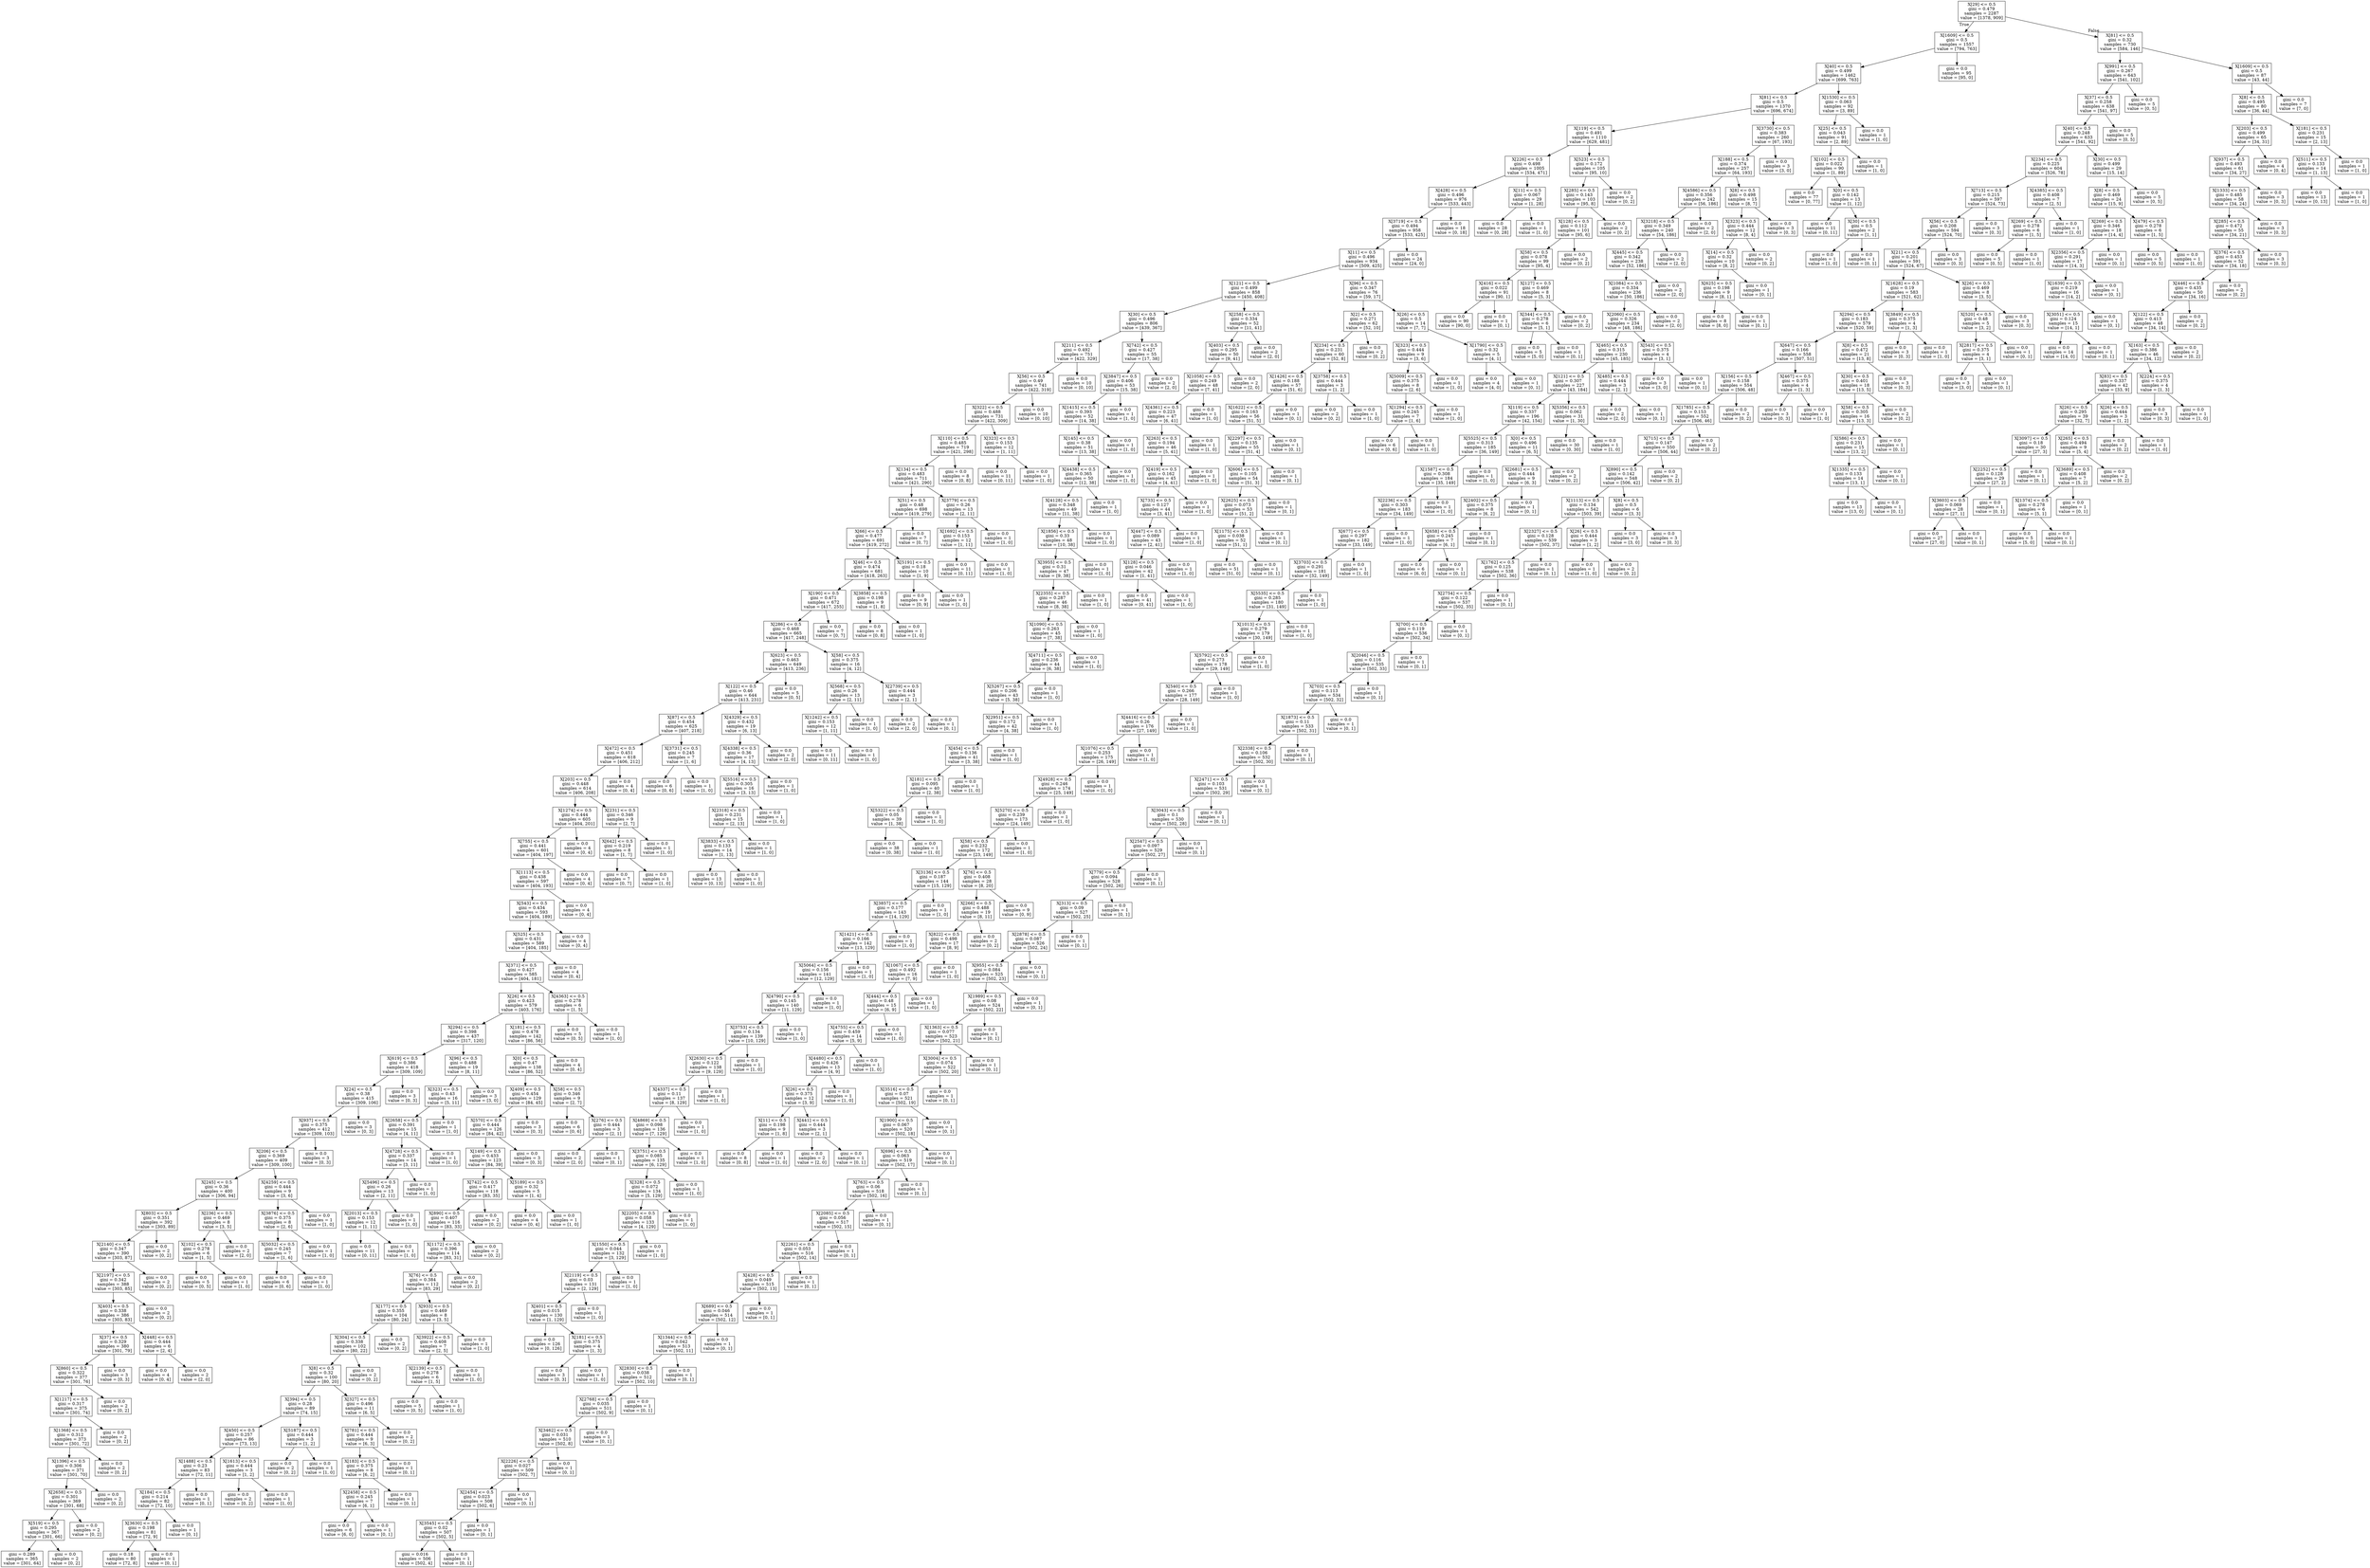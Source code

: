 digraph Tree {
node [shape=box] ;
0 [label="X[29] <= 0.5\ngini = 0.479\nsamples = 2287\nvalue = [1378, 909]"] ;
1 [label="X[1609] <= 0.5\ngini = 0.5\nsamples = 1557\nvalue = [794, 763]"] ;
0 -> 1 [labeldistance=2.5, labelangle=45, headlabel="True"] ;
2 [label="X[40] <= 0.5\ngini = 0.499\nsamples = 1462\nvalue = [699, 763]"] ;
1 -> 2 ;
3 [label="X[81] <= 0.5\ngini = 0.5\nsamples = 1370\nvalue = [696, 674]"] ;
2 -> 3 ;
4 [label="X[119] <= 0.5\ngini = 0.491\nsamples = 1110\nvalue = [629, 481]"] ;
3 -> 4 ;
5 [label="X[226] <= 0.5\ngini = 0.498\nsamples = 1005\nvalue = [534, 471]"] ;
4 -> 5 ;
6 [label="X[428] <= 0.5\ngini = 0.496\nsamples = 976\nvalue = [533, 443]"] ;
5 -> 6 ;
7 [label="X[3719] <= 0.5\ngini = 0.494\nsamples = 958\nvalue = [533, 425]"] ;
6 -> 7 ;
8 [label="X[11] <= 0.5\ngini = 0.496\nsamples = 934\nvalue = [509, 425]"] ;
7 -> 8 ;
9 [label="X[121] <= 0.5\ngini = 0.499\nsamples = 858\nvalue = [450, 408]"] ;
8 -> 9 ;
10 [label="X[30] <= 0.5\ngini = 0.496\nsamples = 806\nvalue = [439, 367]"] ;
9 -> 10 ;
11 [label="X[211] <= 0.5\ngini = 0.492\nsamples = 751\nvalue = [422, 329]"] ;
10 -> 11 ;
12 [label="X[56] <= 0.5\ngini = 0.49\nsamples = 741\nvalue = [422, 319]"] ;
11 -> 12 ;
13 [label="X[322] <= 0.5\ngini = 0.488\nsamples = 731\nvalue = [422, 309]"] ;
12 -> 13 ;
14 [label="X[110] <= 0.5\ngini = 0.485\nsamples = 719\nvalue = [421, 298]"] ;
13 -> 14 ;
15 [label="X[134] <= 0.5\ngini = 0.483\nsamples = 711\nvalue = [421, 290]"] ;
14 -> 15 ;
16 [label="X[51] <= 0.5\ngini = 0.48\nsamples = 698\nvalue = [419, 279]"] ;
15 -> 16 ;
17 [label="X[66] <= 0.5\ngini = 0.477\nsamples = 691\nvalue = [419, 272]"] ;
16 -> 17 ;
18 [label="X[46] <= 0.5\ngini = 0.474\nsamples = 681\nvalue = [418, 263]"] ;
17 -> 18 ;
19 [label="X[190] <= 0.5\ngini = 0.471\nsamples = 672\nvalue = [417, 255]"] ;
18 -> 19 ;
20 [label="X[286] <= 0.5\ngini = 0.468\nsamples = 665\nvalue = [417, 248]"] ;
19 -> 20 ;
21 [label="X[623] <= 0.5\ngini = 0.463\nsamples = 649\nvalue = [413, 236]"] ;
20 -> 21 ;
22 [label="X[122] <= 0.5\ngini = 0.46\nsamples = 644\nvalue = [413, 231]"] ;
21 -> 22 ;
23 [label="X[87] <= 0.5\ngini = 0.454\nsamples = 625\nvalue = [407, 218]"] ;
22 -> 23 ;
24 [label="X[472] <= 0.5\ngini = 0.451\nsamples = 618\nvalue = [406, 212]"] ;
23 -> 24 ;
25 [label="X[203] <= 0.5\ngini = 0.448\nsamples = 614\nvalue = [406, 208]"] ;
24 -> 25 ;
26 [label="X[1274] <= 0.5\ngini = 0.444\nsamples = 605\nvalue = [404, 201]"] ;
25 -> 26 ;
27 [label="X[755] <= 0.5\ngini = 0.441\nsamples = 601\nvalue = [404, 197]"] ;
26 -> 27 ;
28 [label="X[1113] <= 0.5\ngini = 0.438\nsamples = 597\nvalue = [404, 193]"] ;
27 -> 28 ;
29 [label="X[543] <= 0.5\ngini = 0.434\nsamples = 593\nvalue = [404, 189]"] ;
28 -> 29 ;
30 [label="X[525] <= 0.5\ngini = 0.431\nsamples = 589\nvalue = [404, 185]"] ;
29 -> 30 ;
31 [label="X[371] <= 0.5\ngini = 0.427\nsamples = 585\nvalue = [404, 181]"] ;
30 -> 31 ;
32 [label="X[26] <= 0.5\ngini = 0.423\nsamples = 579\nvalue = [403, 176]"] ;
31 -> 32 ;
33 [label="X[294] <= 0.5\ngini = 0.398\nsamples = 437\nvalue = [317, 120]"] ;
32 -> 33 ;
34 [label="X[619] <= 0.5\ngini = 0.386\nsamples = 418\nvalue = [309, 109]"] ;
33 -> 34 ;
35 [label="X[24] <= 0.5\ngini = 0.38\nsamples = 415\nvalue = [309, 106]"] ;
34 -> 35 ;
36 [label="X[937] <= 0.5\ngini = 0.375\nsamples = 412\nvalue = [309, 103]"] ;
35 -> 36 ;
37 [label="X[206] <= 0.5\ngini = 0.369\nsamples = 409\nvalue = [309, 100]"] ;
36 -> 37 ;
38 [label="X[245] <= 0.5\ngini = 0.36\nsamples = 400\nvalue = [306, 94]"] ;
37 -> 38 ;
39 [label="X[803] <= 0.5\ngini = 0.351\nsamples = 392\nvalue = [303, 89]"] ;
38 -> 39 ;
40 [label="X[2140] <= 0.5\ngini = 0.347\nsamples = 390\nvalue = [303, 87]"] ;
39 -> 40 ;
41 [label="X[2197] <= 0.5\ngini = 0.342\nsamples = 388\nvalue = [303, 85]"] ;
40 -> 41 ;
42 [label="X[403] <= 0.5\ngini = 0.338\nsamples = 386\nvalue = [303, 83]"] ;
41 -> 42 ;
43 [label="X[37] <= 0.5\ngini = 0.329\nsamples = 380\nvalue = [301, 79]"] ;
42 -> 43 ;
44 [label="X[860] <= 0.5\ngini = 0.322\nsamples = 377\nvalue = [301, 76]"] ;
43 -> 44 ;
45 [label="X[1217] <= 0.5\ngini = 0.317\nsamples = 375\nvalue = [301, 74]"] ;
44 -> 45 ;
46 [label="X[1368] <= 0.5\ngini = 0.312\nsamples = 373\nvalue = [301, 72]"] ;
45 -> 46 ;
47 [label="X[1396] <= 0.5\ngini = 0.306\nsamples = 371\nvalue = [301, 70]"] ;
46 -> 47 ;
48 [label="X[2658] <= 0.5\ngini = 0.301\nsamples = 369\nvalue = [301, 68]"] ;
47 -> 48 ;
49 [label="X[519] <= 0.5\ngini = 0.295\nsamples = 367\nvalue = [301, 66]"] ;
48 -> 49 ;
50 [label="gini = 0.289\nsamples = 365\nvalue = [301, 64]"] ;
49 -> 50 ;
51 [label="gini = 0.0\nsamples = 2\nvalue = [0, 2]"] ;
49 -> 51 ;
52 [label="gini = 0.0\nsamples = 2\nvalue = [0, 2]"] ;
48 -> 52 ;
53 [label="gini = 0.0\nsamples = 2\nvalue = [0, 2]"] ;
47 -> 53 ;
54 [label="gini = 0.0\nsamples = 2\nvalue = [0, 2]"] ;
46 -> 54 ;
55 [label="gini = 0.0\nsamples = 2\nvalue = [0, 2]"] ;
45 -> 55 ;
56 [label="gini = 0.0\nsamples = 2\nvalue = [0, 2]"] ;
44 -> 56 ;
57 [label="gini = 0.0\nsamples = 3\nvalue = [0, 3]"] ;
43 -> 57 ;
58 [label="X[448] <= 0.5\ngini = 0.444\nsamples = 6\nvalue = [2, 4]"] ;
42 -> 58 ;
59 [label="gini = 0.0\nsamples = 4\nvalue = [0, 4]"] ;
58 -> 59 ;
60 [label="gini = 0.0\nsamples = 2\nvalue = [2, 0]"] ;
58 -> 60 ;
61 [label="gini = 0.0\nsamples = 2\nvalue = [0, 2]"] ;
41 -> 61 ;
62 [label="gini = 0.0\nsamples = 2\nvalue = [0, 2]"] ;
40 -> 62 ;
63 [label="gini = 0.0\nsamples = 2\nvalue = [0, 2]"] ;
39 -> 63 ;
64 [label="X[236] <= 0.5\ngini = 0.469\nsamples = 8\nvalue = [3, 5]"] ;
38 -> 64 ;
65 [label="X[102] <= 0.5\ngini = 0.278\nsamples = 6\nvalue = [1, 5]"] ;
64 -> 65 ;
66 [label="gini = 0.0\nsamples = 5\nvalue = [0, 5]"] ;
65 -> 66 ;
67 [label="gini = 0.0\nsamples = 1\nvalue = [1, 0]"] ;
65 -> 67 ;
68 [label="gini = 0.0\nsamples = 2\nvalue = [2, 0]"] ;
64 -> 68 ;
69 [label="X[4259] <= 0.5\ngini = 0.444\nsamples = 9\nvalue = [3, 6]"] ;
37 -> 69 ;
70 [label="X[3876] <= 0.5\ngini = 0.375\nsamples = 8\nvalue = [2, 6]"] ;
69 -> 70 ;
71 [label="X[5032] <= 0.5\ngini = 0.245\nsamples = 7\nvalue = [1, 6]"] ;
70 -> 71 ;
72 [label="gini = 0.0\nsamples = 6\nvalue = [0, 6]"] ;
71 -> 72 ;
73 [label="gini = 0.0\nsamples = 1\nvalue = [1, 0]"] ;
71 -> 73 ;
74 [label="gini = 0.0\nsamples = 1\nvalue = [1, 0]"] ;
70 -> 74 ;
75 [label="gini = 0.0\nsamples = 1\nvalue = [1, 0]"] ;
69 -> 75 ;
76 [label="gini = 0.0\nsamples = 3\nvalue = [0, 3]"] ;
36 -> 76 ;
77 [label="gini = 0.0\nsamples = 3\nvalue = [0, 3]"] ;
35 -> 77 ;
78 [label="gini = 0.0\nsamples = 3\nvalue = [0, 3]"] ;
34 -> 78 ;
79 [label="X[96] <= 0.5\ngini = 0.488\nsamples = 19\nvalue = [8, 11]"] ;
33 -> 79 ;
80 [label="X[323] <= 0.5\ngini = 0.43\nsamples = 16\nvalue = [5, 11]"] ;
79 -> 80 ;
81 [label="X[2658] <= 0.5\ngini = 0.391\nsamples = 15\nvalue = [4, 11]"] ;
80 -> 81 ;
82 [label="X[4728] <= 0.5\ngini = 0.337\nsamples = 14\nvalue = [3, 11]"] ;
81 -> 82 ;
83 [label="X[5496] <= 0.5\ngini = 0.26\nsamples = 13\nvalue = [2, 11]"] ;
82 -> 83 ;
84 [label="X[2013] <= 0.5\ngini = 0.153\nsamples = 12\nvalue = [1, 11]"] ;
83 -> 84 ;
85 [label="gini = 0.0\nsamples = 11\nvalue = [0, 11]"] ;
84 -> 85 ;
86 [label="gini = 0.0\nsamples = 1\nvalue = [1, 0]"] ;
84 -> 86 ;
87 [label="gini = 0.0\nsamples = 1\nvalue = [1, 0]"] ;
83 -> 87 ;
88 [label="gini = 0.0\nsamples = 1\nvalue = [1, 0]"] ;
82 -> 88 ;
89 [label="gini = 0.0\nsamples = 1\nvalue = [1, 0]"] ;
81 -> 89 ;
90 [label="gini = 0.0\nsamples = 1\nvalue = [1, 0]"] ;
80 -> 90 ;
91 [label="gini = 0.0\nsamples = 3\nvalue = [3, 0]"] ;
79 -> 91 ;
92 [label="X[181] <= 0.5\ngini = 0.478\nsamples = 142\nvalue = [86, 56]"] ;
32 -> 92 ;
93 [label="X[0] <= 0.5\ngini = 0.47\nsamples = 138\nvalue = [86, 52]"] ;
92 -> 93 ;
94 [label="X[409] <= 0.5\ngini = 0.454\nsamples = 129\nvalue = [84, 45]"] ;
93 -> 94 ;
95 [label="X[570] <= 0.5\ngini = 0.444\nsamples = 126\nvalue = [84, 42]"] ;
94 -> 95 ;
96 [label="X[149] <= 0.5\ngini = 0.433\nsamples = 123\nvalue = [84, 39]"] ;
95 -> 96 ;
97 [label="X[742] <= 0.5\ngini = 0.417\nsamples = 118\nvalue = [83, 35]"] ;
96 -> 97 ;
98 [label="X[890] <= 0.5\ngini = 0.407\nsamples = 116\nvalue = [83, 33]"] ;
97 -> 98 ;
99 [label="X[1172] <= 0.5\ngini = 0.396\nsamples = 114\nvalue = [83, 31]"] ;
98 -> 99 ;
100 [label="X[76] <= 0.5\ngini = 0.384\nsamples = 112\nvalue = [83, 29]"] ;
99 -> 100 ;
101 [label="X[177] <= 0.5\ngini = 0.355\nsamples = 104\nvalue = [80, 24]"] ;
100 -> 101 ;
102 [label="X[304] <= 0.5\ngini = 0.338\nsamples = 102\nvalue = [80, 22]"] ;
101 -> 102 ;
103 [label="X[8] <= 0.5\ngini = 0.32\nsamples = 100\nvalue = [80, 20]"] ;
102 -> 103 ;
104 [label="X[394] <= 0.5\ngini = 0.28\nsamples = 89\nvalue = [74, 15]"] ;
103 -> 104 ;
105 [label="X[450] <= 0.5\ngini = 0.257\nsamples = 86\nvalue = [73, 13]"] ;
104 -> 105 ;
106 [label="X[1488] <= 0.5\ngini = 0.23\nsamples = 83\nvalue = [72, 11]"] ;
105 -> 106 ;
107 [label="X[184] <= 0.5\ngini = 0.214\nsamples = 82\nvalue = [72, 10]"] ;
106 -> 107 ;
108 [label="X[3630] <= 0.5\ngini = 0.198\nsamples = 81\nvalue = [72, 9]"] ;
107 -> 108 ;
109 [label="gini = 0.18\nsamples = 80\nvalue = [72, 8]"] ;
108 -> 109 ;
110 [label="gini = 0.0\nsamples = 1\nvalue = [0, 1]"] ;
108 -> 110 ;
111 [label="gini = 0.0\nsamples = 1\nvalue = [0, 1]"] ;
107 -> 111 ;
112 [label="gini = 0.0\nsamples = 1\nvalue = [0, 1]"] ;
106 -> 112 ;
113 [label="X[1613] <= 0.5\ngini = 0.444\nsamples = 3\nvalue = [1, 2]"] ;
105 -> 113 ;
114 [label="gini = 0.0\nsamples = 2\nvalue = [0, 2]"] ;
113 -> 114 ;
115 [label="gini = 0.0\nsamples = 1\nvalue = [1, 0]"] ;
113 -> 115 ;
116 [label="X[5187] <= 0.5\ngini = 0.444\nsamples = 3\nvalue = [1, 2]"] ;
104 -> 116 ;
117 [label="gini = 0.0\nsamples = 2\nvalue = [0, 2]"] ;
116 -> 117 ;
118 [label="gini = 0.0\nsamples = 1\nvalue = [1, 0]"] ;
116 -> 118 ;
119 [label="X[327] <= 0.5\ngini = 0.496\nsamples = 11\nvalue = [6, 5]"] ;
103 -> 119 ;
120 [label="X[781] <= 0.5\ngini = 0.444\nsamples = 9\nvalue = [6, 3]"] ;
119 -> 120 ;
121 [label="X[183] <= 0.5\ngini = 0.375\nsamples = 8\nvalue = [6, 2]"] ;
120 -> 121 ;
122 [label="X[2458] <= 0.5\ngini = 0.245\nsamples = 7\nvalue = [6, 1]"] ;
121 -> 122 ;
123 [label="gini = 0.0\nsamples = 6\nvalue = [6, 0]"] ;
122 -> 123 ;
124 [label="gini = 0.0\nsamples = 1\nvalue = [0, 1]"] ;
122 -> 124 ;
125 [label="gini = 0.0\nsamples = 1\nvalue = [0, 1]"] ;
121 -> 125 ;
126 [label="gini = 0.0\nsamples = 1\nvalue = [0, 1]"] ;
120 -> 126 ;
127 [label="gini = 0.0\nsamples = 2\nvalue = [0, 2]"] ;
119 -> 127 ;
128 [label="gini = 0.0\nsamples = 2\nvalue = [0, 2]"] ;
102 -> 128 ;
129 [label="gini = 0.0\nsamples = 2\nvalue = [0, 2]"] ;
101 -> 129 ;
130 [label="X[933] <= 0.5\ngini = 0.469\nsamples = 8\nvalue = [3, 5]"] ;
100 -> 130 ;
131 [label="X[3922] <= 0.5\ngini = 0.408\nsamples = 7\nvalue = [2, 5]"] ;
130 -> 131 ;
132 [label="X[2139] <= 0.5\ngini = 0.278\nsamples = 6\nvalue = [1, 5]"] ;
131 -> 132 ;
133 [label="gini = 0.0\nsamples = 5\nvalue = [0, 5]"] ;
132 -> 133 ;
134 [label="gini = 0.0\nsamples = 1\nvalue = [1, 0]"] ;
132 -> 134 ;
135 [label="gini = 0.0\nsamples = 1\nvalue = [1, 0]"] ;
131 -> 135 ;
136 [label="gini = 0.0\nsamples = 1\nvalue = [1, 0]"] ;
130 -> 136 ;
137 [label="gini = 0.0\nsamples = 2\nvalue = [0, 2]"] ;
99 -> 137 ;
138 [label="gini = 0.0\nsamples = 2\nvalue = [0, 2]"] ;
98 -> 138 ;
139 [label="gini = 0.0\nsamples = 2\nvalue = [0, 2]"] ;
97 -> 139 ;
140 [label="X[5189] <= 0.5\ngini = 0.32\nsamples = 5\nvalue = [1, 4]"] ;
96 -> 140 ;
141 [label="gini = 0.0\nsamples = 4\nvalue = [0, 4]"] ;
140 -> 141 ;
142 [label="gini = 0.0\nsamples = 1\nvalue = [1, 0]"] ;
140 -> 142 ;
143 [label="gini = 0.0\nsamples = 3\nvalue = [0, 3]"] ;
95 -> 143 ;
144 [label="gini = 0.0\nsamples = 3\nvalue = [0, 3]"] ;
94 -> 144 ;
145 [label="X[58] <= 0.5\ngini = 0.346\nsamples = 9\nvalue = [2, 7]"] ;
93 -> 145 ;
146 [label="gini = 0.0\nsamples = 6\nvalue = [0, 6]"] ;
145 -> 146 ;
147 [label="X[276] <= 0.5\ngini = 0.444\nsamples = 3\nvalue = [2, 1]"] ;
145 -> 147 ;
148 [label="gini = 0.0\nsamples = 2\nvalue = [2, 0]"] ;
147 -> 148 ;
149 [label="gini = 0.0\nsamples = 1\nvalue = [0, 1]"] ;
147 -> 149 ;
150 [label="gini = 0.0\nsamples = 4\nvalue = [0, 4]"] ;
92 -> 150 ;
151 [label="X[4363] <= 0.5\ngini = 0.278\nsamples = 6\nvalue = [1, 5]"] ;
31 -> 151 ;
152 [label="gini = 0.0\nsamples = 5\nvalue = [0, 5]"] ;
151 -> 152 ;
153 [label="gini = 0.0\nsamples = 1\nvalue = [1, 0]"] ;
151 -> 153 ;
154 [label="gini = 0.0\nsamples = 4\nvalue = [0, 4]"] ;
30 -> 154 ;
155 [label="gini = 0.0\nsamples = 4\nvalue = [0, 4]"] ;
29 -> 155 ;
156 [label="gini = 0.0\nsamples = 4\nvalue = [0, 4]"] ;
28 -> 156 ;
157 [label="gini = 0.0\nsamples = 4\nvalue = [0, 4]"] ;
27 -> 157 ;
158 [label="gini = 0.0\nsamples = 4\nvalue = [0, 4]"] ;
26 -> 158 ;
159 [label="X[231] <= 0.5\ngini = 0.346\nsamples = 9\nvalue = [2, 7]"] ;
25 -> 159 ;
160 [label="X[642] <= 0.5\ngini = 0.219\nsamples = 8\nvalue = [1, 7]"] ;
159 -> 160 ;
161 [label="gini = 0.0\nsamples = 7\nvalue = [0, 7]"] ;
160 -> 161 ;
162 [label="gini = 0.0\nsamples = 1\nvalue = [1, 0]"] ;
160 -> 162 ;
163 [label="gini = 0.0\nsamples = 1\nvalue = [1, 0]"] ;
159 -> 163 ;
164 [label="gini = 0.0\nsamples = 4\nvalue = [0, 4]"] ;
24 -> 164 ;
165 [label="X[3731] <= 0.5\ngini = 0.245\nsamples = 7\nvalue = [1, 6]"] ;
23 -> 165 ;
166 [label="gini = 0.0\nsamples = 6\nvalue = [0, 6]"] ;
165 -> 166 ;
167 [label="gini = 0.0\nsamples = 1\nvalue = [1, 0]"] ;
165 -> 167 ;
168 [label="X[4329] <= 0.5\ngini = 0.432\nsamples = 19\nvalue = [6, 13]"] ;
22 -> 168 ;
169 [label="X[4338] <= 0.5\ngini = 0.36\nsamples = 17\nvalue = [4, 13]"] ;
168 -> 169 ;
170 [label="X[5516] <= 0.5\ngini = 0.305\nsamples = 16\nvalue = [3, 13]"] ;
169 -> 170 ;
171 [label="X[2318] <= 0.5\ngini = 0.231\nsamples = 15\nvalue = [2, 13]"] ;
170 -> 171 ;
172 [label="X[3833] <= 0.5\ngini = 0.133\nsamples = 14\nvalue = [1, 13]"] ;
171 -> 172 ;
173 [label="gini = 0.0\nsamples = 13\nvalue = [0, 13]"] ;
172 -> 173 ;
174 [label="gini = 0.0\nsamples = 1\nvalue = [1, 0]"] ;
172 -> 174 ;
175 [label="gini = 0.0\nsamples = 1\nvalue = [1, 0]"] ;
171 -> 175 ;
176 [label="gini = 0.0\nsamples = 1\nvalue = [1, 0]"] ;
170 -> 176 ;
177 [label="gini = 0.0\nsamples = 1\nvalue = [1, 0]"] ;
169 -> 177 ;
178 [label="gini = 0.0\nsamples = 2\nvalue = [2, 0]"] ;
168 -> 178 ;
179 [label="gini = 0.0\nsamples = 5\nvalue = [0, 5]"] ;
21 -> 179 ;
180 [label="X[58] <= 0.5\ngini = 0.375\nsamples = 16\nvalue = [4, 12]"] ;
20 -> 180 ;
181 [label="X[568] <= 0.5\ngini = 0.26\nsamples = 13\nvalue = [2, 11]"] ;
180 -> 181 ;
182 [label="X[1242] <= 0.5\ngini = 0.153\nsamples = 12\nvalue = [1, 11]"] ;
181 -> 182 ;
183 [label="gini = 0.0\nsamples = 11\nvalue = [0, 11]"] ;
182 -> 183 ;
184 [label="gini = 0.0\nsamples = 1\nvalue = [1, 0]"] ;
182 -> 184 ;
185 [label="gini = 0.0\nsamples = 1\nvalue = [1, 0]"] ;
181 -> 185 ;
186 [label="X[2739] <= 0.5\ngini = 0.444\nsamples = 3\nvalue = [2, 1]"] ;
180 -> 186 ;
187 [label="gini = 0.0\nsamples = 2\nvalue = [2, 0]"] ;
186 -> 187 ;
188 [label="gini = 0.0\nsamples = 1\nvalue = [0, 1]"] ;
186 -> 188 ;
189 [label="gini = 0.0\nsamples = 7\nvalue = [0, 7]"] ;
19 -> 189 ;
190 [label="X[3858] <= 0.5\ngini = 0.198\nsamples = 9\nvalue = [1, 8]"] ;
18 -> 190 ;
191 [label="gini = 0.0\nsamples = 8\nvalue = [0, 8]"] ;
190 -> 191 ;
192 [label="gini = 0.0\nsamples = 1\nvalue = [1, 0]"] ;
190 -> 192 ;
193 [label="X[5191] <= 0.5\ngini = 0.18\nsamples = 10\nvalue = [1, 9]"] ;
17 -> 193 ;
194 [label="gini = 0.0\nsamples = 9\nvalue = [0, 9]"] ;
193 -> 194 ;
195 [label="gini = 0.0\nsamples = 1\nvalue = [1, 0]"] ;
193 -> 195 ;
196 [label="gini = 0.0\nsamples = 7\nvalue = [0, 7]"] ;
16 -> 196 ;
197 [label="X[3779] <= 0.5\ngini = 0.26\nsamples = 13\nvalue = [2, 11]"] ;
15 -> 197 ;
198 [label="X[1692] <= 0.5\ngini = 0.153\nsamples = 12\nvalue = [1, 11]"] ;
197 -> 198 ;
199 [label="gini = 0.0\nsamples = 11\nvalue = [0, 11]"] ;
198 -> 199 ;
200 [label="gini = 0.0\nsamples = 1\nvalue = [1, 0]"] ;
198 -> 200 ;
201 [label="gini = 0.0\nsamples = 1\nvalue = [1, 0]"] ;
197 -> 201 ;
202 [label="gini = 0.0\nsamples = 8\nvalue = [0, 8]"] ;
14 -> 202 ;
203 [label="X[323] <= 0.5\ngini = 0.153\nsamples = 12\nvalue = [1, 11]"] ;
13 -> 203 ;
204 [label="gini = 0.0\nsamples = 11\nvalue = [0, 11]"] ;
203 -> 204 ;
205 [label="gini = 0.0\nsamples = 1\nvalue = [1, 0]"] ;
203 -> 205 ;
206 [label="gini = 0.0\nsamples = 10\nvalue = [0, 10]"] ;
12 -> 206 ;
207 [label="gini = 0.0\nsamples = 10\nvalue = [0, 10]"] ;
11 -> 207 ;
208 [label="X[742] <= 0.5\ngini = 0.427\nsamples = 55\nvalue = [17, 38]"] ;
10 -> 208 ;
209 [label="X[3847] <= 0.5\ngini = 0.406\nsamples = 53\nvalue = [15, 38]"] ;
208 -> 209 ;
210 [label="X[1415] <= 0.5\ngini = 0.393\nsamples = 52\nvalue = [14, 38]"] ;
209 -> 210 ;
211 [label="X[145] <= 0.5\ngini = 0.38\nsamples = 51\nvalue = [13, 38]"] ;
210 -> 211 ;
212 [label="X[4438] <= 0.5\ngini = 0.365\nsamples = 50\nvalue = [12, 38]"] ;
211 -> 212 ;
213 [label="X[4128] <= 0.5\ngini = 0.348\nsamples = 49\nvalue = [11, 38]"] ;
212 -> 213 ;
214 [label="X[1856] <= 0.5\ngini = 0.33\nsamples = 48\nvalue = [10, 38]"] ;
213 -> 214 ;
215 [label="X[3955] <= 0.5\ngini = 0.31\nsamples = 47\nvalue = [9, 38]"] ;
214 -> 215 ;
216 [label="X[2355] <= 0.5\ngini = 0.287\nsamples = 46\nvalue = [8, 38]"] ;
215 -> 216 ;
217 [label="X[1090] <= 0.5\ngini = 0.263\nsamples = 45\nvalue = [7, 38]"] ;
216 -> 217 ;
218 [label="X[4711] <= 0.5\ngini = 0.236\nsamples = 44\nvalue = [6, 38]"] ;
217 -> 218 ;
219 [label="X[5267] <= 0.5\ngini = 0.206\nsamples = 43\nvalue = [5, 38]"] ;
218 -> 219 ;
220 [label="X[2951] <= 0.5\ngini = 0.172\nsamples = 42\nvalue = [4, 38]"] ;
219 -> 220 ;
221 [label="X[454] <= 0.5\ngini = 0.136\nsamples = 41\nvalue = [3, 38]"] ;
220 -> 221 ;
222 [label="X[181] <= 0.5\ngini = 0.095\nsamples = 40\nvalue = [2, 38]"] ;
221 -> 222 ;
223 [label="X[5322] <= 0.5\ngini = 0.05\nsamples = 39\nvalue = [1, 38]"] ;
222 -> 223 ;
224 [label="gini = 0.0\nsamples = 38\nvalue = [0, 38]"] ;
223 -> 224 ;
225 [label="gini = 0.0\nsamples = 1\nvalue = [1, 0]"] ;
223 -> 225 ;
226 [label="gini = 0.0\nsamples = 1\nvalue = [1, 0]"] ;
222 -> 226 ;
227 [label="gini = 0.0\nsamples = 1\nvalue = [1, 0]"] ;
221 -> 227 ;
228 [label="gini = 0.0\nsamples = 1\nvalue = [1, 0]"] ;
220 -> 228 ;
229 [label="gini = 0.0\nsamples = 1\nvalue = [1, 0]"] ;
219 -> 229 ;
230 [label="gini = 0.0\nsamples = 1\nvalue = [1, 0]"] ;
218 -> 230 ;
231 [label="gini = 0.0\nsamples = 1\nvalue = [1, 0]"] ;
217 -> 231 ;
232 [label="gini = 0.0\nsamples = 1\nvalue = [1, 0]"] ;
216 -> 232 ;
233 [label="gini = 0.0\nsamples = 1\nvalue = [1, 0]"] ;
215 -> 233 ;
234 [label="gini = 0.0\nsamples = 1\nvalue = [1, 0]"] ;
214 -> 234 ;
235 [label="gini = 0.0\nsamples = 1\nvalue = [1, 0]"] ;
213 -> 235 ;
236 [label="gini = 0.0\nsamples = 1\nvalue = [1, 0]"] ;
212 -> 236 ;
237 [label="gini = 0.0\nsamples = 1\nvalue = [1, 0]"] ;
211 -> 237 ;
238 [label="gini = 0.0\nsamples = 1\nvalue = [1, 0]"] ;
210 -> 238 ;
239 [label="gini = 0.0\nsamples = 1\nvalue = [1, 0]"] ;
209 -> 239 ;
240 [label="gini = 0.0\nsamples = 2\nvalue = [2, 0]"] ;
208 -> 240 ;
241 [label="X[258] <= 0.5\ngini = 0.334\nsamples = 52\nvalue = [11, 41]"] ;
9 -> 241 ;
242 [label="X[403] <= 0.5\ngini = 0.295\nsamples = 50\nvalue = [9, 41]"] ;
241 -> 242 ;
243 [label="X[1058] <= 0.5\ngini = 0.249\nsamples = 48\nvalue = [7, 41]"] ;
242 -> 243 ;
244 [label="X[4361] <= 0.5\ngini = 0.223\nsamples = 47\nvalue = [6, 41]"] ;
243 -> 244 ;
245 [label="X[263] <= 0.5\ngini = 0.194\nsamples = 46\nvalue = [5, 41]"] ;
244 -> 245 ;
246 [label="X[419] <= 0.5\ngini = 0.162\nsamples = 45\nvalue = [4, 41]"] ;
245 -> 246 ;
247 [label="X[733] <= 0.5\ngini = 0.127\nsamples = 44\nvalue = [3, 41]"] ;
246 -> 247 ;
248 [label="X[447] <= 0.5\ngini = 0.089\nsamples = 43\nvalue = [2, 41]"] ;
247 -> 248 ;
249 [label="X[128] <= 0.5\ngini = 0.046\nsamples = 42\nvalue = [1, 41]"] ;
248 -> 249 ;
250 [label="gini = 0.0\nsamples = 41\nvalue = [0, 41]"] ;
249 -> 250 ;
251 [label="gini = 0.0\nsamples = 1\nvalue = [1, 0]"] ;
249 -> 251 ;
252 [label="gini = 0.0\nsamples = 1\nvalue = [1, 0]"] ;
248 -> 252 ;
253 [label="gini = 0.0\nsamples = 1\nvalue = [1, 0]"] ;
247 -> 253 ;
254 [label="gini = 0.0\nsamples = 1\nvalue = [1, 0]"] ;
246 -> 254 ;
255 [label="gini = 0.0\nsamples = 1\nvalue = [1, 0]"] ;
245 -> 255 ;
256 [label="gini = 0.0\nsamples = 1\nvalue = [1, 0]"] ;
244 -> 256 ;
257 [label="gini = 0.0\nsamples = 1\nvalue = [1, 0]"] ;
243 -> 257 ;
258 [label="gini = 0.0\nsamples = 2\nvalue = [2, 0]"] ;
242 -> 258 ;
259 [label="gini = 0.0\nsamples = 2\nvalue = [2, 0]"] ;
241 -> 259 ;
260 [label="X[96] <= 0.5\ngini = 0.347\nsamples = 76\nvalue = [59, 17]"] ;
8 -> 260 ;
261 [label="X[2] <= 0.5\ngini = 0.271\nsamples = 62\nvalue = [52, 10]"] ;
260 -> 261 ;
262 [label="X[234] <= 0.5\ngini = 0.231\nsamples = 60\nvalue = [52, 8]"] ;
261 -> 262 ;
263 [label="X[1426] <= 0.5\ngini = 0.188\nsamples = 57\nvalue = [51, 6]"] ;
262 -> 263 ;
264 [label="X[1622] <= 0.5\ngini = 0.163\nsamples = 56\nvalue = [51, 5]"] ;
263 -> 264 ;
265 [label="X[2297] <= 0.5\ngini = 0.135\nsamples = 55\nvalue = [51, 4]"] ;
264 -> 265 ;
266 [label="X[606] <= 0.5\ngini = 0.105\nsamples = 54\nvalue = [51, 3]"] ;
265 -> 266 ;
267 [label="X[2625] <= 0.5\ngini = 0.073\nsamples = 53\nvalue = [51, 2]"] ;
266 -> 267 ;
268 [label="X[1175] <= 0.5\ngini = 0.038\nsamples = 52\nvalue = [51, 1]"] ;
267 -> 268 ;
269 [label="gini = 0.0\nsamples = 51\nvalue = [51, 0]"] ;
268 -> 269 ;
270 [label="gini = 0.0\nsamples = 1\nvalue = [0, 1]"] ;
268 -> 270 ;
271 [label="gini = 0.0\nsamples = 1\nvalue = [0, 1]"] ;
267 -> 271 ;
272 [label="gini = 0.0\nsamples = 1\nvalue = [0, 1]"] ;
266 -> 272 ;
273 [label="gini = 0.0\nsamples = 1\nvalue = [0, 1]"] ;
265 -> 273 ;
274 [label="gini = 0.0\nsamples = 1\nvalue = [0, 1]"] ;
264 -> 274 ;
275 [label="gini = 0.0\nsamples = 1\nvalue = [0, 1]"] ;
263 -> 275 ;
276 [label="X[3758] <= 0.5\ngini = 0.444\nsamples = 3\nvalue = [1, 2]"] ;
262 -> 276 ;
277 [label="gini = 0.0\nsamples = 2\nvalue = [0, 2]"] ;
276 -> 277 ;
278 [label="gini = 0.0\nsamples = 1\nvalue = [1, 0]"] ;
276 -> 278 ;
279 [label="gini = 0.0\nsamples = 2\nvalue = [0, 2]"] ;
261 -> 279 ;
280 [label="X[26] <= 0.5\ngini = 0.5\nsamples = 14\nvalue = [7, 7]"] ;
260 -> 280 ;
281 [label="X[323] <= 0.5\ngini = 0.444\nsamples = 9\nvalue = [3, 6]"] ;
280 -> 281 ;
282 [label="X[5009] <= 0.5\ngini = 0.375\nsamples = 8\nvalue = [2, 6]"] ;
281 -> 282 ;
283 [label="X[1294] <= 0.5\ngini = 0.245\nsamples = 7\nvalue = [1, 6]"] ;
282 -> 283 ;
284 [label="gini = 0.0\nsamples = 6\nvalue = [0, 6]"] ;
283 -> 284 ;
285 [label="gini = 0.0\nsamples = 1\nvalue = [1, 0]"] ;
283 -> 285 ;
286 [label="gini = 0.0\nsamples = 1\nvalue = [1, 0]"] ;
282 -> 286 ;
287 [label="gini = 0.0\nsamples = 1\nvalue = [1, 0]"] ;
281 -> 287 ;
288 [label="X[1790] <= 0.5\ngini = 0.32\nsamples = 5\nvalue = [4, 1]"] ;
280 -> 288 ;
289 [label="gini = 0.0\nsamples = 4\nvalue = [4, 0]"] ;
288 -> 289 ;
290 [label="gini = 0.0\nsamples = 1\nvalue = [0, 1]"] ;
288 -> 290 ;
291 [label="gini = 0.0\nsamples = 24\nvalue = [24, 0]"] ;
7 -> 291 ;
292 [label="gini = 0.0\nsamples = 18\nvalue = [0, 18]"] ;
6 -> 292 ;
293 [label="X[11] <= 0.5\ngini = 0.067\nsamples = 29\nvalue = [1, 28]"] ;
5 -> 293 ;
294 [label="gini = 0.0\nsamples = 28\nvalue = [0, 28]"] ;
293 -> 294 ;
295 [label="gini = 0.0\nsamples = 1\nvalue = [1, 0]"] ;
293 -> 295 ;
296 [label="X[523] <= 0.5\ngini = 0.172\nsamples = 105\nvalue = [95, 10]"] ;
4 -> 296 ;
297 [label="X[285] <= 0.5\ngini = 0.143\nsamples = 103\nvalue = [95, 8]"] ;
296 -> 297 ;
298 [label="X[128] <= 0.5\ngini = 0.112\nsamples = 101\nvalue = [95, 6]"] ;
297 -> 298 ;
299 [label="X[58] <= 0.5\ngini = 0.078\nsamples = 99\nvalue = [95, 4]"] ;
298 -> 299 ;
300 [label="X[416] <= 0.5\ngini = 0.022\nsamples = 91\nvalue = [90, 1]"] ;
299 -> 300 ;
301 [label="gini = 0.0\nsamples = 90\nvalue = [90, 0]"] ;
300 -> 301 ;
302 [label="gini = 0.0\nsamples = 1\nvalue = [0, 1]"] ;
300 -> 302 ;
303 [label="X[127] <= 0.5\ngini = 0.469\nsamples = 8\nvalue = [5, 3]"] ;
299 -> 303 ;
304 [label="X[344] <= 0.5\ngini = 0.278\nsamples = 6\nvalue = [5, 1]"] ;
303 -> 304 ;
305 [label="gini = 0.0\nsamples = 5\nvalue = [5, 0]"] ;
304 -> 305 ;
306 [label="gini = 0.0\nsamples = 1\nvalue = [0, 1]"] ;
304 -> 306 ;
307 [label="gini = 0.0\nsamples = 2\nvalue = [0, 2]"] ;
303 -> 307 ;
308 [label="gini = 0.0\nsamples = 2\nvalue = [0, 2]"] ;
298 -> 308 ;
309 [label="gini = 0.0\nsamples = 2\nvalue = [0, 2]"] ;
297 -> 309 ;
310 [label="gini = 0.0\nsamples = 2\nvalue = [0, 2]"] ;
296 -> 310 ;
311 [label="X[3730] <= 0.5\ngini = 0.383\nsamples = 260\nvalue = [67, 193]"] ;
3 -> 311 ;
312 [label="X[188] <= 0.5\ngini = 0.374\nsamples = 257\nvalue = [64, 193]"] ;
311 -> 312 ;
313 [label="X[4586] <= 0.5\ngini = 0.356\nsamples = 242\nvalue = [56, 186]"] ;
312 -> 313 ;
314 [label="X[3218] <= 0.5\ngini = 0.349\nsamples = 240\nvalue = [54, 186]"] ;
313 -> 314 ;
315 [label="X[445] <= 0.5\ngini = 0.342\nsamples = 238\nvalue = [52, 186]"] ;
314 -> 315 ;
316 [label="X[1084] <= 0.5\ngini = 0.334\nsamples = 236\nvalue = [50, 186]"] ;
315 -> 316 ;
317 [label="X[2060] <= 0.5\ngini = 0.326\nsamples = 234\nvalue = [48, 186]"] ;
316 -> 317 ;
318 [label="X[465] <= 0.5\ngini = 0.315\nsamples = 230\nvalue = [45, 185]"] ;
317 -> 318 ;
319 [label="X[121] <= 0.5\ngini = 0.307\nsamples = 227\nvalue = [43, 184]"] ;
318 -> 319 ;
320 [label="X[119] <= 0.5\ngini = 0.337\nsamples = 196\nvalue = [42, 154]"] ;
319 -> 320 ;
321 [label="X[5525] <= 0.5\ngini = 0.313\nsamples = 185\nvalue = [36, 149]"] ;
320 -> 321 ;
322 [label="X[1587] <= 0.5\ngini = 0.308\nsamples = 184\nvalue = [35, 149]"] ;
321 -> 322 ;
323 [label="X[2236] <= 0.5\ngini = 0.303\nsamples = 183\nvalue = [34, 149]"] ;
322 -> 323 ;
324 [label="X[677] <= 0.5\ngini = 0.297\nsamples = 182\nvalue = [33, 149]"] ;
323 -> 324 ;
325 [label="X[3703] <= 0.5\ngini = 0.291\nsamples = 181\nvalue = [32, 149]"] ;
324 -> 325 ;
326 [label="X[5535] <= 0.5\ngini = 0.285\nsamples = 180\nvalue = [31, 149]"] ;
325 -> 326 ;
327 [label="X[1013] <= 0.5\ngini = 0.279\nsamples = 179\nvalue = [30, 149]"] ;
326 -> 327 ;
328 [label="X[5792] <= 0.5\ngini = 0.273\nsamples = 178\nvalue = [29, 149]"] ;
327 -> 328 ;
329 [label="X[540] <= 0.5\ngini = 0.266\nsamples = 177\nvalue = [28, 149]"] ;
328 -> 329 ;
330 [label="X[4416] <= 0.5\ngini = 0.26\nsamples = 176\nvalue = [27, 149]"] ;
329 -> 330 ;
331 [label="X[1076] <= 0.5\ngini = 0.253\nsamples = 175\nvalue = [26, 149]"] ;
330 -> 331 ;
332 [label="X[4928] <= 0.5\ngini = 0.246\nsamples = 174\nvalue = [25, 149]"] ;
331 -> 332 ;
333 [label="X[5270] <= 0.5\ngini = 0.239\nsamples = 173\nvalue = [24, 149]"] ;
332 -> 333 ;
334 [label="X[58] <= 0.5\ngini = 0.232\nsamples = 172\nvalue = [23, 149]"] ;
333 -> 334 ;
335 [label="X[3136] <= 0.5\ngini = 0.187\nsamples = 144\nvalue = [15, 129]"] ;
334 -> 335 ;
336 [label="X[3857] <= 0.5\ngini = 0.177\nsamples = 143\nvalue = [14, 129]"] ;
335 -> 336 ;
337 [label="X[1421] <= 0.5\ngini = 0.166\nsamples = 142\nvalue = [13, 129]"] ;
336 -> 337 ;
338 [label="X[5064] <= 0.5\ngini = 0.156\nsamples = 141\nvalue = [12, 129]"] ;
337 -> 338 ;
339 [label="X[4790] <= 0.5\ngini = 0.145\nsamples = 140\nvalue = [11, 129]"] ;
338 -> 339 ;
340 [label="X[3753] <= 0.5\ngini = 0.134\nsamples = 139\nvalue = [10, 129]"] ;
339 -> 340 ;
341 [label="X[2630] <= 0.5\ngini = 0.122\nsamples = 138\nvalue = [9, 129]"] ;
340 -> 341 ;
342 [label="X[4337] <= 0.5\ngini = 0.11\nsamples = 137\nvalue = [8, 129]"] ;
341 -> 342 ;
343 [label="X[4869] <= 0.5\ngini = 0.098\nsamples = 136\nvalue = [7, 129]"] ;
342 -> 343 ;
344 [label="X[3751] <= 0.5\ngini = 0.085\nsamples = 135\nvalue = [6, 129]"] ;
343 -> 344 ;
345 [label="X[328] <= 0.5\ngini = 0.072\nsamples = 134\nvalue = [5, 129]"] ;
344 -> 345 ;
346 [label="X[2205] <= 0.5\ngini = 0.058\nsamples = 133\nvalue = [4, 129]"] ;
345 -> 346 ;
347 [label="X[1550] <= 0.5\ngini = 0.044\nsamples = 132\nvalue = [3, 129]"] ;
346 -> 347 ;
348 [label="X[2119] <= 0.5\ngini = 0.03\nsamples = 131\nvalue = [2, 129]"] ;
347 -> 348 ;
349 [label="X[401] <= 0.5\ngini = 0.015\nsamples = 130\nvalue = [1, 129]"] ;
348 -> 349 ;
350 [label="gini = 0.0\nsamples = 126\nvalue = [0, 126]"] ;
349 -> 350 ;
351 [label="X[181] <= 0.5\ngini = 0.375\nsamples = 4\nvalue = [1, 3]"] ;
349 -> 351 ;
352 [label="gini = 0.0\nsamples = 3\nvalue = [0, 3]"] ;
351 -> 352 ;
353 [label="gini = 0.0\nsamples = 1\nvalue = [1, 0]"] ;
351 -> 353 ;
354 [label="gini = 0.0\nsamples = 1\nvalue = [1, 0]"] ;
348 -> 354 ;
355 [label="gini = 0.0\nsamples = 1\nvalue = [1, 0]"] ;
347 -> 355 ;
356 [label="gini = 0.0\nsamples = 1\nvalue = [1, 0]"] ;
346 -> 356 ;
357 [label="gini = 0.0\nsamples = 1\nvalue = [1, 0]"] ;
345 -> 357 ;
358 [label="gini = 0.0\nsamples = 1\nvalue = [1, 0]"] ;
344 -> 358 ;
359 [label="gini = 0.0\nsamples = 1\nvalue = [1, 0]"] ;
343 -> 359 ;
360 [label="gini = 0.0\nsamples = 1\nvalue = [1, 0]"] ;
342 -> 360 ;
361 [label="gini = 0.0\nsamples = 1\nvalue = [1, 0]"] ;
341 -> 361 ;
362 [label="gini = 0.0\nsamples = 1\nvalue = [1, 0]"] ;
340 -> 362 ;
363 [label="gini = 0.0\nsamples = 1\nvalue = [1, 0]"] ;
339 -> 363 ;
364 [label="gini = 0.0\nsamples = 1\nvalue = [1, 0]"] ;
338 -> 364 ;
365 [label="gini = 0.0\nsamples = 1\nvalue = [1, 0]"] ;
337 -> 365 ;
366 [label="gini = 0.0\nsamples = 1\nvalue = [1, 0]"] ;
336 -> 366 ;
367 [label="gini = 0.0\nsamples = 1\nvalue = [1, 0]"] ;
335 -> 367 ;
368 [label="X[76] <= 0.5\ngini = 0.408\nsamples = 28\nvalue = [8, 20]"] ;
334 -> 368 ;
369 [label="X[266] <= 0.5\ngini = 0.488\nsamples = 19\nvalue = [8, 11]"] ;
368 -> 369 ;
370 [label="X[822] <= 0.5\ngini = 0.498\nsamples = 17\nvalue = [8, 9]"] ;
369 -> 370 ;
371 [label="X[1067] <= 0.5\ngini = 0.492\nsamples = 16\nvalue = [7, 9]"] ;
370 -> 371 ;
372 [label="X[444] <= 0.5\ngini = 0.48\nsamples = 15\nvalue = [6, 9]"] ;
371 -> 372 ;
373 [label="X[4755] <= 0.5\ngini = 0.459\nsamples = 14\nvalue = [5, 9]"] ;
372 -> 373 ;
374 [label="X[4480] <= 0.5\ngini = 0.426\nsamples = 13\nvalue = [4, 9]"] ;
373 -> 374 ;
375 [label="X[26] <= 0.5\ngini = 0.375\nsamples = 12\nvalue = [3, 9]"] ;
374 -> 375 ;
376 [label="X[11] <= 0.5\ngini = 0.198\nsamples = 9\nvalue = [1, 8]"] ;
375 -> 376 ;
377 [label="gini = 0.0\nsamples = 8\nvalue = [0, 8]"] ;
376 -> 377 ;
378 [label="gini = 0.0\nsamples = 1\nvalue = [1, 0]"] ;
376 -> 378 ;
379 [label="X[441] <= 0.5\ngini = 0.444\nsamples = 3\nvalue = [2, 1]"] ;
375 -> 379 ;
380 [label="gini = 0.0\nsamples = 2\nvalue = [2, 0]"] ;
379 -> 380 ;
381 [label="gini = 0.0\nsamples = 1\nvalue = [0, 1]"] ;
379 -> 381 ;
382 [label="gini = 0.0\nsamples = 1\nvalue = [1, 0]"] ;
374 -> 382 ;
383 [label="gini = 0.0\nsamples = 1\nvalue = [1, 0]"] ;
373 -> 383 ;
384 [label="gini = 0.0\nsamples = 1\nvalue = [1, 0]"] ;
372 -> 384 ;
385 [label="gini = 0.0\nsamples = 1\nvalue = [1, 0]"] ;
371 -> 385 ;
386 [label="gini = 0.0\nsamples = 1\nvalue = [1, 0]"] ;
370 -> 386 ;
387 [label="gini = 0.0\nsamples = 2\nvalue = [0, 2]"] ;
369 -> 387 ;
388 [label="gini = 0.0\nsamples = 9\nvalue = [0, 9]"] ;
368 -> 388 ;
389 [label="gini = 0.0\nsamples = 1\nvalue = [1, 0]"] ;
333 -> 389 ;
390 [label="gini = 0.0\nsamples = 1\nvalue = [1, 0]"] ;
332 -> 390 ;
391 [label="gini = 0.0\nsamples = 1\nvalue = [1, 0]"] ;
331 -> 391 ;
392 [label="gini = 0.0\nsamples = 1\nvalue = [1, 0]"] ;
330 -> 392 ;
393 [label="gini = 0.0\nsamples = 1\nvalue = [1, 0]"] ;
329 -> 393 ;
394 [label="gini = 0.0\nsamples = 1\nvalue = [1, 0]"] ;
328 -> 394 ;
395 [label="gini = 0.0\nsamples = 1\nvalue = [1, 0]"] ;
327 -> 395 ;
396 [label="gini = 0.0\nsamples = 1\nvalue = [1, 0]"] ;
326 -> 396 ;
397 [label="gini = 0.0\nsamples = 1\nvalue = [1, 0]"] ;
325 -> 397 ;
398 [label="gini = 0.0\nsamples = 1\nvalue = [1, 0]"] ;
324 -> 398 ;
399 [label="gini = 0.0\nsamples = 1\nvalue = [1, 0]"] ;
323 -> 399 ;
400 [label="gini = 0.0\nsamples = 1\nvalue = [1, 0]"] ;
322 -> 400 ;
401 [label="gini = 0.0\nsamples = 1\nvalue = [1, 0]"] ;
321 -> 401 ;
402 [label="X[0] <= 0.5\ngini = 0.496\nsamples = 11\nvalue = [6, 5]"] ;
320 -> 402 ;
403 [label="X[2681] <= 0.5\ngini = 0.444\nsamples = 9\nvalue = [6, 3]"] ;
402 -> 403 ;
404 [label="X[2402] <= 0.5\ngini = 0.375\nsamples = 8\nvalue = [6, 2]"] ;
403 -> 404 ;
405 [label="X[658] <= 0.5\ngini = 0.245\nsamples = 7\nvalue = [6, 1]"] ;
404 -> 405 ;
406 [label="gini = 0.0\nsamples = 6\nvalue = [6, 0]"] ;
405 -> 406 ;
407 [label="gini = 0.0\nsamples = 1\nvalue = [0, 1]"] ;
405 -> 407 ;
408 [label="gini = 0.0\nsamples = 1\nvalue = [0, 1]"] ;
404 -> 408 ;
409 [label="gini = 0.0\nsamples = 1\nvalue = [0, 1]"] ;
403 -> 409 ;
410 [label="gini = 0.0\nsamples = 2\nvalue = [0, 2]"] ;
402 -> 410 ;
411 [label="X[5356] <= 0.5\ngini = 0.062\nsamples = 31\nvalue = [1, 30]"] ;
319 -> 411 ;
412 [label="gini = 0.0\nsamples = 30\nvalue = [0, 30]"] ;
411 -> 412 ;
413 [label="gini = 0.0\nsamples = 1\nvalue = [1, 0]"] ;
411 -> 413 ;
414 [label="X[485] <= 0.5\ngini = 0.444\nsamples = 3\nvalue = [2, 1]"] ;
318 -> 414 ;
415 [label="gini = 0.0\nsamples = 2\nvalue = [2, 0]"] ;
414 -> 415 ;
416 [label="gini = 0.0\nsamples = 1\nvalue = [0, 1]"] ;
414 -> 416 ;
417 [label="X[543] <= 0.5\ngini = 0.375\nsamples = 4\nvalue = [3, 1]"] ;
317 -> 417 ;
418 [label="gini = 0.0\nsamples = 3\nvalue = [3, 0]"] ;
417 -> 418 ;
419 [label="gini = 0.0\nsamples = 1\nvalue = [0, 1]"] ;
417 -> 419 ;
420 [label="gini = 0.0\nsamples = 2\nvalue = [2, 0]"] ;
316 -> 420 ;
421 [label="gini = 0.0\nsamples = 2\nvalue = [2, 0]"] ;
315 -> 421 ;
422 [label="gini = 0.0\nsamples = 2\nvalue = [2, 0]"] ;
314 -> 422 ;
423 [label="gini = 0.0\nsamples = 2\nvalue = [2, 0]"] ;
313 -> 423 ;
424 [label="X[8] <= 0.5\ngini = 0.498\nsamples = 15\nvalue = [8, 7]"] ;
312 -> 424 ;
425 [label="X[323] <= 0.5\ngini = 0.444\nsamples = 12\nvalue = [8, 4]"] ;
424 -> 425 ;
426 [label="X[14] <= 0.5\ngini = 0.32\nsamples = 10\nvalue = [8, 2]"] ;
425 -> 426 ;
427 [label="X[625] <= 0.5\ngini = 0.198\nsamples = 9\nvalue = [8, 1]"] ;
426 -> 427 ;
428 [label="gini = 0.0\nsamples = 8\nvalue = [8, 0]"] ;
427 -> 428 ;
429 [label="gini = 0.0\nsamples = 1\nvalue = [0, 1]"] ;
427 -> 429 ;
430 [label="gini = 0.0\nsamples = 1\nvalue = [0, 1]"] ;
426 -> 430 ;
431 [label="gini = 0.0\nsamples = 2\nvalue = [0, 2]"] ;
425 -> 431 ;
432 [label="gini = 0.0\nsamples = 3\nvalue = [0, 3]"] ;
424 -> 432 ;
433 [label="gini = 0.0\nsamples = 3\nvalue = [3, 0]"] ;
311 -> 433 ;
434 [label="X[1530] <= 0.5\ngini = 0.063\nsamples = 92\nvalue = [3, 89]"] ;
2 -> 434 ;
435 [label="X[25] <= 0.5\ngini = 0.043\nsamples = 91\nvalue = [2, 89]"] ;
434 -> 435 ;
436 [label="X[102] <= 0.5\ngini = 0.022\nsamples = 90\nvalue = [1, 89]"] ;
435 -> 436 ;
437 [label="gini = 0.0\nsamples = 77\nvalue = [0, 77]"] ;
436 -> 437 ;
438 [label="X[0] <= 0.5\ngini = 0.142\nsamples = 13\nvalue = [1, 12]"] ;
436 -> 438 ;
439 [label="gini = 0.0\nsamples = 11\nvalue = [0, 11]"] ;
438 -> 439 ;
440 [label="X[30] <= 0.5\ngini = 0.5\nsamples = 2\nvalue = [1, 1]"] ;
438 -> 440 ;
441 [label="gini = 0.0\nsamples = 1\nvalue = [1, 0]"] ;
440 -> 441 ;
442 [label="gini = 0.0\nsamples = 1\nvalue = [0, 1]"] ;
440 -> 442 ;
443 [label="gini = 0.0\nsamples = 1\nvalue = [1, 0]"] ;
435 -> 443 ;
444 [label="gini = 0.0\nsamples = 1\nvalue = [1, 0]"] ;
434 -> 444 ;
445 [label="gini = 0.0\nsamples = 95\nvalue = [95, 0]"] ;
1 -> 445 ;
446 [label="X[81] <= 0.5\ngini = 0.32\nsamples = 730\nvalue = [584, 146]"] ;
0 -> 446 [labeldistance=2.5, labelangle=-45, headlabel="False"] ;
447 [label="X[991] <= 0.5\ngini = 0.267\nsamples = 643\nvalue = [541, 102]"] ;
446 -> 447 ;
448 [label="X[37] <= 0.5\ngini = 0.258\nsamples = 638\nvalue = [541, 97]"] ;
447 -> 448 ;
449 [label="X[40] <= 0.5\ngini = 0.248\nsamples = 633\nvalue = [541, 92]"] ;
448 -> 449 ;
450 [label="X[234] <= 0.5\ngini = 0.225\nsamples = 604\nvalue = [526, 78]"] ;
449 -> 450 ;
451 [label="X[713] <= 0.5\ngini = 0.215\nsamples = 597\nvalue = [524, 73]"] ;
450 -> 451 ;
452 [label="X[56] <= 0.5\ngini = 0.208\nsamples = 594\nvalue = [524, 70]"] ;
451 -> 452 ;
453 [label="X[21] <= 0.5\ngini = 0.201\nsamples = 591\nvalue = [524, 67]"] ;
452 -> 453 ;
454 [label="X[1628] <= 0.5\ngini = 0.19\nsamples = 583\nvalue = [521, 62]"] ;
453 -> 454 ;
455 [label="X[294] <= 0.5\ngini = 0.183\nsamples = 579\nvalue = [520, 59]"] ;
454 -> 455 ;
456 [label="X[647] <= 0.5\ngini = 0.166\nsamples = 558\nvalue = [507, 51]"] ;
455 -> 456 ;
457 [label="X[156] <= 0.5\ngini = 0.158\nsamples = 554\nvalue = [506, 48]"] ;
456 -> 457 ;
458 [label="X[1785] <= 0.5\ngini = 0.153\nsamples = 552\nvalue = [506, 46]"] ;
457 -> 458 ;
459 [label="X[715] <= 0.5\ngini = 0.147\nsamples = 550\nvalue = [506, 44]"] ;
458 -> 459 ;
460 [label="X[890] <= 0.5\ngini = 0.142\nsamples = 548\nvalue = [506, 42]"] ;
459 -> 460 ;
461 [label="X[1113] <= 0.5\ngini = 0.134\nsamples = 542\nvalue = [503, 39]"] ;
460 -> 461 ;
462 [label="X[2327] <= 0.5\ngini = 0.128\nsamples = 539\nvalue = [502, 37]"] ;
461 -> 462 ;
463 [label="X[1762] <= 0.5\ngini = 0.125\nsamples = 538\nvalue = [502, 36]"] ;
462 -> 463 ;
464 [label="X[2754] <= 0.5\ngini = 0.122\nsamples = 537\nvalue = [502, 35]"] ;
463 -> 464 ;
465 [label="X[700] <= 0.5\ngini = 0.119\nsamples = 536\nvalue = [502, 34]"] ;
464 -> 465 ;
466 [label="X[2046] <= 0.5\ngini = 0.116\nsamples = 535\nvalue = [502, 33]"] ;
465 -> 466 ;
467 [label="X[703] <= 0.5\ngini = 0.113\nsamples = 534\nvalue = [502, 32]"] ;
466 -> 467 ;
468 [label="X[1873] <= 0.5\ngini = 0.11\nsamples = 533\nvalue = [502, 31]"] ;
467 -> 468 ;
469 [label="X[2338] <= 0.5\ngini = 0.106\nsamples = 532\nvalue = [502, 30]"] ;
468 -> 469 ;
470 [label="X[2471] <= 0.5\ngini = 0.103\nsamples = 531\nvalue = [502, 29]"] ;
469 -> 470 ;
471 [label="X[3043] <= 0.5\ngini = 0.1\nsamples = 530\nvalue = [502, 28]"] ;
470 -> 471 ;
472 [label="X[2547] <= 0.5\ngini = 0.097\nsamples = 529\nvalue = [502, 27]"] ;
471 -> 472 ;
473 [label="X[779] <= 0.5\ngini = 0.094\nsamples = 528\nvalue = [502, 26]"] ;
472 -> 473 ;
474 [label="X[313] <= 0.5\ngini = 0.09\nsamples = 527\nvalue = [502, 25]"] ;
473 -> 474 ;
475 [label="X[2878] <= 0.5\ngini = 0.087\nsamples = 526\nvalue = [502, 24]"] ;
474 -> 475 ;
476 [label="X[955] <= 0.5\ngini = 0.084\nsamples = 525\nvalue = [502, 23]"] ;
475 -> 476 ;
477 [label="X[1989] <= 0.5\ngini = 0.08\nsamples = 524\nvalue = [502, 22]"] ;
476 -> 477 ;
478 [label="X[1363] <= 0.5\ngini = 0.077\nsamples = 523\nvalue = [502, 21]"] ;
477 -> 478 ;
479 [label="X[3004] <= 0.5\ngini = 0.074\nsamples = 522\nvalue = [502, 20]"] ;
478 -> 479 ;
480 [label="X[3516] <= 0.5\ngini = 0.07\nsamples = 521\nvalue = [502, 19]"] ;
479 -> 480 ;
481 [label="X[1900] <= 0.5\ngini = 0.067\nsamples = 520\nvalue = [502, 18]"] ;
480 -> 481 ;
482 [label="X[696] <= 0.5\ngini = 0.063\nsamples = 519\nvalue = [502, 17]"] ;
481 -> 482 ;
483 [label="X[763] <= 0.5\ngini = 0.06\nsamples = 518\nvalue = [502, 16]"] ;
482 -> 483 ;
484 [label="X[2085] <= 0.5\ngini = 0.056\nsamples = 517\nvalue = [502, 15]"] ;
483 -> 484 ;
485 [label="X[2261] <= 0.5\ngini = 0.053\nsamples = 516\nvalue = [502, 14]"] ;
484 -> 485 ;
486 [label="X[428] <= 0.5\ngini = 0.049\nsamples = 515\nvalue = [502, 13]"] ;
485 -> 486 ;
487 [label="X[689] <= 0.5\ngini = 0.046\nsamples = 514\nvalue = [502, 12]"] ;
486 -> 487 ;
488 [label="X[1344] <= 0.5\ngini = 0.042\nsamples = 513\nvalue = [502, 11]"] ;
487 -> 488 ;
489 [label="X[2830] <= 0.5\ngini = 0.038\nsamples = 512\nvalue = [502, 10]"] ;
488 -> 489 ;
490 [label="X[2768] <= 0.5\ngini = 0.035\nsamples = 511\nvalue = [502, 9]"] ;
489 -> 490 ;
491 [label="X[3462] <= 0.5\ngini = 0.031\nsamples = 510\nvalue = [502, 8]"] ;
490 -> 491 ;
492 [label="X[2226] <= 0.5\ngini = 0.027\nsamples = 509\nvalue = [502, 7]"] ;
491 -> 492 ;
493 [label="X[2454] <= 0.5\ngini = 0.023\nsamples = 508\nvalue = [502, 6]"] ;
492 -> 493 ;
494 [label="X[3545] <= 0.5\ngini = 0.02\nsamples = 507\nvalue = [502, 5]"] ;
493 -> 494 ;
495 [label="gini = 0.016\nsamples = 506\nvalue = [502, 4]"] ;
494 -> 495 ;
496 [label="gini = 0.0\nsamples = 1\nvalue = [0, 1]"] ;
494 -> 496 ;
497 [label="gini = 0.0\nsamples = 1\nvalue = [0, 1]"] ;
493 -> 497 ;
498 [label="gini = 0.0\nsamples = 1\nvalue = [0, 1]"] ;
492 -> 498 ;
499 [label="gini = 0.0\nsamples = 1\nvalue = [0, 1]"] ;
491 -> 499 ;
500 [label="gini = 0.0\nsamples = 1\nvalue = [0, 1]"] ;
490 -> 500 ;
501 [label="gini = 0.0\nsamples = 1\nvalue = [0, 1]"] ;
489 -> 501 ;
502 [label="gini = 0.0\nsamples = 1\nvalue = [0, 1]"] ;
488 -> 502 ;
503 [label="gini = 0.0\nsamples = 1\nvalue = [0, 1]"] ;
487 -> 503 ;
504 [label="gini = 0.0\nsamples = 1\nvalue = [0, 1]"] ;
486 -> 504 ;
505 [label="gini = 0.0\nsamples = 1\nvalue = [0, 1]"] ;
485 -> 505 ;
506 [label="gini = 0.0\nsamples = 1\nvalue = [0, 1]"] ;
484 -> 506 ;
507 [label="gini = 0.0\nsamples = 1\nvalue = [0, 1]"] ;
483 -> 507 ;
508 [label="gini = 0.0\nsamples = 1\nvalue = [0, 1]"] ;
482 -> 508 ;
509 [label="gini = 0.0\nsamples = 1\nvalue = [0, 1]"] ;
481 -> 509 ;
510 [label="gini = 0.0\nsamples = 1\nvalue = [0, 1]"] ;
480 -> 510 ;
511 [label="gini = 0.0\nsamples = 1\nvalue = [0, 1]"] ;
479 -> 511 ;
512 [label="gini = 0.0\nsamples = 1\nvalue = [0, 1]"] ;
478 -> 512 ;
513 [label="gini = 0.0\nsamples = 1\nvalue = [0, 1]"] ;
477 -> 513 ;
514 [label="gini = 0.0\nsamples = 1\nvalue = [0, 1]"] ;
476 -> 514 ;
515 [label="gini = 0.0\nsamples = 1\nvalue = [0, 1]"] ;
475 -> 515 ;
516 [label="gini = 0.0\nsamples = 1\nvalue = [0, 1]"] ;
474 -> 516 ;
517 [label="gini = 0.0\nsamples = 1\nvalue = [0, 1]"] ;
473 -> 517 ;
518 [label="gini = 0.0\nsamples = 1\nvalue = [0, 1]"] ;
472 -> 518 ;
519 [label="gini = 0.0\nsamples = 1\nvalue = [0, 1]"] ;
471 -> 519 ;
520 [label="gini = 0.0\nsamples = 1\nvalue = [0, 1]"] ;
470 -> 520 ;
521 [label="gini = 0.0\nsamples = 1\nvalue = [0, 1]"] ;
469 -> 521 ;
522 [label="gini = 0.0\nsamples = 1\nvalue = [0, 1]"] ;
468 -> 522 ;
523 [label="gini = 0.0\nsamples = 1\nvalue = [0, 1]"] ;
467 -> 523 ;
524 [label="gini = 0.0\nsamples = 1\nvalue = [0, 1]"] ;
466 -> 524 ;
525 [label="gini = 0.0\nsamples = 1\nvalue = [0, 1]"] ;
465 -> 525 ;
526 [label="gini = 0.0\nsamples = 1\nvalue = [0, 1]"] ;
464 -> 526 ;
527 [label="gini = 0.0\nsamples = 1\nvalue = [0, 1]"] ;
463 -> 527 ;
528 [label="gini = 0.0\nsamples = 1\nvalue = [0, 1]"] ;
462 -> 528 ;
529 [label="X[26] <= 0.5\ngini = 0.444\nsamples = 3\nvalue = [1, 2]"] ;
461 -> 529 ;
530 [label="gini = 0.0\nsamples = 1\nvalue = [1, 0]"] ;
529 -> 530 ;
531 [label="gini = 0.0\nsamples = 2\nvalue = [0, 2]"] ;
529 -> 531 ;
532 [label="X[8] <= 0.5\ngini = 0.5\nsamples = 6\nvalue = [3, 3]"] ;
460 -> 532 ;
533 [label="gini = 0.0\nsamples = 3\nvalue = [3, 0]"] ;
532 -> 533 ;
534 [label="gini = 0.0\nsamples = 3\nvalue = [0, 3]"] ;
532 -> 534 ;
535 [label="gini = 0.0\nsamples = 2\nvalue = [0, 2]"] ;
459 -> 535 ;
536 [label="gini = 0.0\nsamples = 2\nvalue = [0, 2]"] ;
458 -> 536 ;
537 [label="gini = 0.0\nsamples = 2\nvalue = [0, 2]"] ;
457 -> 537 ;
538 [label="X[467] <= 0.5\ngini = 0.375\nsamples = 4\nvalue = [1, 3]"] ;
456 -> 538 ;
539 [label="gini = 0.0\nsamples = 3\nvalue = [0, 3]"] ;
538 -> 539 ;
540 [label="gini = 0.0\nsamples = 1\nvalue = [1, 0]"] ;
538 -> 540 ;
541 [label="X[8] <= 0.5\ngini = 0.472\nsamples = 21\nvalue = [13, 8]"] ;
455 -> 541 ;
542 [label="X[30] <= 0.5\ngini = 0.401\nsamples = 18\nvalue = [13, 5]"] ;
541 -> 542 ;
543 [label="X[58] <= 0.5\ngini = 0.305\nsamples = 16\nvalue = [13, 3]"] ;
542 -> 543 ;
544 [label="X[586] <= 0.5\ngini = 0.231\nsamples = 15\nvalue = [13, 2]"] ;
543 -> 544 ;
545 [label="X[1335] <= 0.5\ngini = 0.133\nsamples = 14\nvalue = [13, 1]"] ;
544 -> 545 ;
546 [label="gini = 0.0\nsamples = 13\nvalue = [13, 0]"] ;
545 -> 546 ;
547 [label="gini = 0.0\nsamples = 1\nvalue = [0, 1]"] ;
545 -> 547 ;
548 [label="gini = 0.0\nsamples = 1\nvalue = [0, 1]"] ;
544 -> 548 ;
549 [label="gini = 0.0\nsamples = 1\nvalue = [0, 1]"] ;
543 -> 549 ;
550 [label="gini = 0.0\nsamples = 2\nvalue = [0, 2]"] ;
542 -> 550 ;
551 [label="gini = 0.0\nsamples = 3\nvalue = [0, 3]"] ;
541 -> 551 ;
552 [label="X[3849] <= 0.5\ngini = 0.375\nsamples = 4\nvalue = [1, 3]"] ;
454 -> 552 ;
553 [label="gini = 0.0\nsamples = 3\nvalue = [0, 3]"] ;
552 -> 553 ;
554 [label="gini = 0.0\nsamples = 1\nvalue = [1, 0]"] ;
552 -> 554 ;
555 [label="X[26] <= 0.5\ngini = 0.469\nsamples = 8\nvalue = [3, 5]"] ;
453 -> 555 ;
556 [label="X[520] <= 0.5\ngini = 0.48\nsamples = 5\nvalue = [3, 2]"] ;
555 -> 556 ;
557 [label="X[2817] <= 0.5\ngini = 0.375\nsamples = 4\nvalue = [3, 1]"] ;
556 -> 557 ;
558 [label="gini = 0.0\nsamples = 3\nvalue = [3, 0]"] ;
557 -> 558 ;
559 [label="gini = 0.0\nsamples = 1\nvalue = [0, 1]"] ;
557 -> 559 ;
560 [label="gini = 0.0\nsamples = 1\nvalue = [0, 1]"] ;
556 -> 560 ;
561 [label="gini = 0.0\nsamples = 3\nvalue = [0, 3]"] ;
555 -> 561 ;
562 [label="gini = 0.0\nsamples = 3\nvalue = [0, 3]"] ;
452 -> 562 ;
563 [label="gini = 0.0\nsamples = 3\nvalue = [0, 3]"] ;
451 -> 563 ;
564 [label="X[4385] <= 0.5\ngini = 0.408\nsamples = 7\nvalue = [2, 5]"] ;
450 -> 564 ;
565 [label="X[269] <= 0.5\ngini = 0.278\nsamples = 6\nvalue = [1, 5]"] ;
564 -> 565 ;
566 [label="gini = 0.0\nsamples = 5\nvalue = [0, 5]"] ;
565 -> 566 ;
567 [label="gini = 0.0\nsamples = 1\nvalue = [1, 0]"] ;
565 -> 567 ;
568 [label="gini = 0.0\nsamples = 1\nvalue = [1, 0]"] ;
564 -> 568 ;
569 [label="X[30] <= 0.5\ngini = 0.499\nsamples = 29\nvalue = [15, 14]"] ;
449 -> 569 ;
570 [label="X[8] <= 0.5\ngini = 0.469\nsamples = 24\nvalue = [15, 9]"] ;
569 -> 570 ;
571 [label="X[269] <= 0.5\ngini = 0.346\nsamples = 18\nvalue = [14, 4]"] ;
570 -> 571 ;
572 [label="X[2356] <= 0.5\ngini = 0.291\nsamples = 17\nvalue = [14, 3]"] ;
571 -> 572 ;
573 [label="X[1639] <= 0.5\ngini = 0.219\nsamples = 16\nvalue = [14, 2]"] ;
572 -> 573 ;
574 [label="X[3051] <= 0.5\ngini = 0.124\nsamples = 15\nvalue = [14, 1]"] ;
573 -> 574 ;
575 [label="gini = 0.0\nsamples = 14\nvalue = [14, 0]"] ;
574 -> 575 ;
576 [label="gini = 0.0\nsamples = 1\nvalue = [0, 1]"] ;
574 -> 576 ;
577 [label="gini = 0.0\nsamples = 1\nvalue = [0, 1]"] ;
573 -> 577 ;
578 [label="gini = 0.0\nsamples = 1\nvalue = [0, 1]"] ;
572 -> 578 ;
579 [label="gini = 0.0\nsamples = 1\nvalue = [0, 1]"] ;
571 -> 579 ;
580 [label="X[479] <= 0.5\ngini = 0.278\nsamples = 6\nvalue = [1, 5]"] ;
570 -> 580 ;
581 [label="gini = 0.0\nsamples = 5\nvalue = [0, 5]"] ;
580 -> 581 ;
582 [label="gini = 0.0\nsamples = 1\nvalue = [1, 0]"] ;
580 -> 582 ;
583 [label="gini = 0.0\nsamples = 5\nvalue = [0, 5]"] ;
569 -> 583 ;
584 [label="gini = 0.0\nsamples = 5\nvalue = [0, 5]"] ;
448 -> 584 ;
585 [label="gini = 0.0\nsamples = 5\nvalue = [0, 5]"] ;
447 -> 585 ;
586 [label="X[1609] <= 0.5\ngini = 0.5\nsamples = 87\nvalue = [43, 44]"] ;
446 -> 586 ;
587 [label="X[8] <= 0.5\ngini = 0.495\nsamples = 80\nvalue = [36, 44]"] ;
586 -> 587 ;
588 [label="X[203] <= 0.5\ngini = 0.499\nsamples = 65\nvalue = [34, 31]"] ;
587 -> 588 ;
589 [label="X[937] <= 0.5\ngini = 0.493\nsamples = 61\nvalue = [34, 27]"] ;
588 -> 589 ;
590 [label="X[1333] <= 0.5\ngini = 0.485\nsamples = 58\nvalue = [34, 24]"] ;
589 -> 590 ;
591 [label="X[285] <= 0.5\ngini = 0.472\nsamples = 55\nvalue = [34, 21]"] ;
590 -> 591 ;
592 [label="X[376] <= 0.5\ngini = 0.453\nsamples = 52\nvalue = [34, 18]"] ;
591 -> 592 ;
593 [label="X[446] <= 0.5\ngini = 0.435\nsamples = 50\nvalue = [34, 16]"] ;
592 -> 593 ;
594 [label="X[122] <= 0.5\ngini = 0.413\nsamples = 48\nvalue = [34, 14]"] ;
593 -> 594 ;
595 [label="X[163] <= 0.5\ngini = 0.386\nsamples = 46\nvalue = [34, 12]"] ;
594 -> 595 ;
596 [label="X[83] <= 0.5\ngini = 0.337\nsamples = 42\nvalue = [33, 9]"] ;
595 -> 596 ;
597 [label="X[26] <= 0.5\ngini = 0.295\nsamples = 39\nvalue = [32, 7]"] ;
596 -> 597 ;
598 [label="X[3097] <= 0.5\ngini = 0.18\nsamples = 30\nvalue = [27, 3]"] ;
597 -> 598 ;
599 [label="X[2252] <= 0.5\ngini = 0.128\nsamples = 29\nvalue = [27, 2]"] ;
598 -> 599 ;
600 [label="X[3603] <= 0.5\ngini = 0.069\nsamples = 28\nvalue = [27, 1]"] ;
599 -> 600 ;
601 [label="gini = 0.0\nsamples = 27\nvalue = [27, 0]"] ;
600 -> 601 ;
602 [label="gini = 0.0\nsamples = 1\nvalue = [0, 1]"] ;
600 -> 602 ;
603 [label="gini = 0.0\nsamples = 1\nvalue = [0, 1]"] ;
599 -> 603 ;
604 [label="gini = 0.0\nsamples = 1\nvalue = [0, 1]"] ;
598 -> 604 ;
605 [label="X[265] <= 0.5\ngini = 0.494\nsamples = 9\nvalue = [5, 4]"] ;
597 -> 605 ;
606 [label="X[3689] <= 0.5\ngini = 0.408\nsamples = 7\nvalue = [5, 2]"] ;
605 -> 606 ;
607 [label="X[1374] <= 0.5\ngini = 0.278\nsamples = 6\nvalue = [5, 1]"] ;
606 -> 607 ;
608 [label="gini = 0.0\nsamples = 5\nvalue = [5, 0]"] ;
607 -> 608 ;
609 [label="gini = 0.0\nsamples = 1\nvalue = [0, 1]"] ;
607 -> 609 ;
610 [label="gini = 0.0\nsamples = 1\nvalue = [0, 1]"] ;
606 -> 610 ;
611 [label="gini = 0.0\nsamples = 2\nvalue = [0, 2]"] ;
605 -> 611 ;
612 [label="X[26] <= 0.5\ngini = 0.444\nsamples = 3\nvalue = [1, 2]"] ;
596 -> 612 ;
613 [label="gini = 0.0\nsamples = 2\nvalue = [0, 2]"] ;
612 -> 613 ;
614 [label="gini = 0.0\nsamples = 1\nvalue = [1, 0]"] ;
612 -> 614 ;
615 [label="X[224] <= 0.5\ngini = 0.375\nsamples = 4\nvalue = [1, 3]"] ;
595 -> 615 ;
616 [label="gini = 0.0\nsamples = 3\nvalue = [0, 3]"] ;
615 -> 616 ;
617 [label="gini = 0.0\nsamples = 1\nvalue = [1, 0]"] ;
615 -> 617 ;
618 [label="gini = 0.0\nsamples = 2\nvalue = [0, 2]"] ;
594 -> 618 ;
619 [label="gini = 0.0\nsamples = 2\nvalue = [0, 2]"] ;
593 -> 619 ;
620 [label="gini = 0.0\nsamples = 2\nvalue = [0, 2]"] ;
592 -> 620 ;
621 [label="gini = 0.0\nsamples = 3\nvalue = [0, 3]"] ;
591 -> 621 ;
622 [label="gini = 0.0\nsamples = 3\nvalue = [0, 3]"] ;
590 -> 622 ;
623 [label="gini = 0.0\nsamples = 3\nvalue = [0, 3]"] ;
589 -> 623 ;
624 [label="gini = 0.0\nsamples = 4\nvalue = [0, 4]"] ;
588 -> 624 ;
625 [label="X[181] <= 0.5\ngini = 0.231\nsamples = 15\nvalue = [2, 13]"] ;
587 -> 625 ;
626 [label="X[511] <= 0.5\ngini = 0.133\nsamples = 14\nvalue = [1, 13]"] ;
625 -> 626 ;
627 [label="gini = 0.0\nsamples = 13\nvalue = [0, 13]"] ;
626 -> 627 ;
628 [label="gini = 0.0\nsamples = 1\nvalue = [1, 0]"] ;
626 -> 628 ;
629 [label="gini = 0.0\nsamples = 1\nvalue = [1, 0]"] ;
625 -> 629 ;
630 [label="gini = 0.0\nsamples = 7\nvalue = [7, 0]"] ;
586 -> 630 ;
}